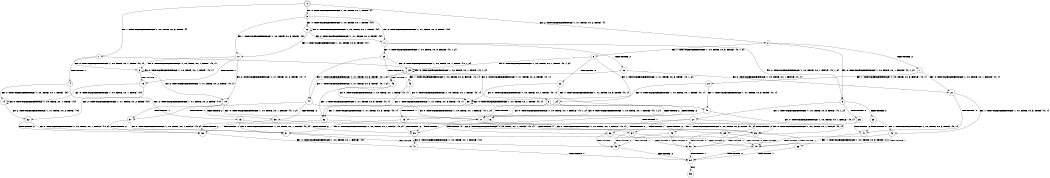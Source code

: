 digraph BCG {
size = "7, 10.5";
center = TRUE;
node [shape = circle];
0 [peripheries = 2];
0 -> 1 [label = "EX !1 !ATOMIC_EXCH_BRANCH (1, +0, TRUE, +0, 3, TRUE) !{}"];
0 -> 2 [label = "EX !2 !ATOMIC_EXCH_BRANCH (1, +1, TRUE, +0, 2, TRUE) !{}"];
0 -> 3 [label = "EX !0 !ATOMIC_EXCH_BRANCH (1, +0, TRUE, +0, 1, TRUE) !{}"];
1 -> 4 [label = "TERMINATE !1"];
1 -> 5 [label = "EX !2 !ATOMIC_EXCH_BRANCH (1, +1, TRUE, +0, 2, TRUE) !{0, 1}"];
1 -> 6 [label = "EX !0 !ATOMIC_EXCH_BRANCH (1, +0, TRUE, +0, 1, TRUE) !{0, 1}"];
2 -> 7 [label = "TERMINATE !2"];
2 -> 8 [label = "EX !1 !ATOMIC_EXCH_BRANCH (1, +0, TRUE, +0, 3, FALSE) !{0, 1, 2}"];
2 -> 9 [label = "EX !0 !ATOMIC_EXCH_BRANCH (1, +0, TRUE, +0, 1, FALSE) !{0, 1, 2}"];
3 -> 10 [label = "EX !1 !ATOMIC_EXCH_BRANCH (1, +0, TRUE, +0, 3, TRUE) !{0}"];
3 -> 11 [label = "EX !2 !ATOMIC_EXCH_BRANCH (1, +1, TRUE, +0, 2, TRUE) !{0}"];
3 -> 12 [label = "EX !0 !ATOMIC_EXCH_BRANCH (1, +0, TRUE, +0, 1, TRUE) !{0}"];
4 -> 13 [label = "EX !2 !ATOMIC_EXCH_BRANCH (1, +1, TRUE, +0, 2, TRUE) !{0}"];
4 -> 14 [label = "EX !0 !ATOMIC_EXCH_BRANCH (1, +0, TRUE, +0, 1, TRUE) !{0}"];
5 -> 15 [label = "TERMINATE !1"];
5 -> 16 [label = "TERMINATE !2"];
5 -> 17 [label = "EX !0 !ATOMIC_EXCH_BRANCH (1, +0, TRUE, +0, 1, FALSE) !{0, 1, 2}"];
6 -> 18 [label = "TERMINATE !1"];
6 -> 19 [label = "EX !2 !ATOMIC_EXCH_BRANCH (1, +1, TRUE, +0, 2, TRUE) !{0, 1}"];
6 -> 6 [label = "EX !0 !ATOMIC_EXCH_BRANCH (1, +0, TRUE, +0, 1, TRUE) !{0, 1}"];
7 -> 20 [label = "EX !1 !ATOMIC_EXCH_BRANCH (1, +0, TRUE, +0, 3, FALSE) !{0, 1}"];
7 -> 21 [label = "EX !0 !ATOMIC_EXCH_BRANCH (1, +0, TRUE, +0, 1, FALSE) !{0, 1}"];
8 -> 22 [label = "TERMINATE !2"];
8 -> 23 [label = "EX !0 !ATOMIC_EXCH_BRANCH (1, +0, TRUE, +0, 1, TRUE) !{0, 1, 2}"];
8 -> 24 [label = "EX !1 !ATOMIC_EXCH_BRANCH (1, +1, TRUE, +0, 3, TRUE) !{0, 1, 2}"];
9 -> 25 [label = "TERMINATE !2"];
9 -> 26 [label = "TERMINATE !0"];
9 -> 27 [label = "EX !1 !ATOMIC_EXCH_BRANCH (1, +0, TRUE, +0, 3, TRUE) !{0, 1, 2}"];
10 -> 18 [label = "TERMINATE !1"];
10 -> 19 [label = "EX !2 !ATOMIC_EXCH_BRANCH (1, +1, TRUE, +0, 2, TRUE) !{0, 1}"];
10 -> 6 [label = "EX !0 !ATOMIC_EXCH_BRANCH (1, +0, TRUE, +0, 1, TRUE) !{0, 1}"];
11 -> 28 [label = "TERMINATE !2"];
11 -> 29 [label = "EX !1 !ATOMIC_EXCH_BRANCH (1, +0, TRUE, +0, 3, FALSE) !{0, 1, 2}"];
11 -> 9 [label = "EX !0 !ATOMIC_EXCH_BRANCH (1, +0, TRUE, +0, 1, FALSE) !{0, 1, 2}"];
12 -> 10 [label = "EX !1 !ATOMIC_EXCH_BRANCH (1, +0, TRUE, +0, 3, TRUE) !{0}"];
12 -> 11 [label = "EX !2 !ATOMIC_EXCH_BRANCH (1, +1, TRUE, +0, 2, TRUE) !{0}"];
12 -> 12 [label = "EX !0 !ATOMIC_EXCH_BRANCH (1, +0, TRUE, +0, 1, TRUE) !{0}"];
13 -> 30 [label = "TERMINATE !2"];
13 -> 31 [label = "EX !0 !ATOMIC_EXCH_BRANCH (1, +0, TRUE, +0, 1, FALSE) !{0, 2}"];
14 -> 32 [label = "EX !2 !ATOMIC_EXCH_BRANCH (1, +1, TRUE, +0, 2, TRUE) !{0}"];
14 -> 14 [label = "EX !0 !ATOMIC_EXCH_BRANCH (1, +0, TRUE, +0, 1, TRUE) !{0}"];
15 -> 30 [label = "TERMINATE !2"];
15 -> 31 [label = "EX !0 !ATOMIC_EXCH_BRANCH (1, +0, TRUE, +0, 1, FALSE) !{0, 2}"];
16 -> 30 [label = "TERMINATE !1"];
16 -> 33 [label = "EX !0 !ATOMIC_EXCH_BRANCH (1, +0, TRUE, +0, 1, FALSE) !{0, 1}"];
17 -> 34 [label = "TERMINATE !1"];
17 -> 35 [label = "TERMINATE !2"];
17 -> 36 [label = "TERMINATE !0"];
18 -> 32 [label = "EX !2 !ATOMIC_EXCH_BRANCH (1, +1, TRUE, +0, 2, TRUE) !{0}"];
18 -> 14 [label = "EX !0 !ATOMIC_EXCH_BRANCH (1, +0, TRUE, +0, 1, TRUE) !{0}"];
19 -> 37 [label = "TERMINATE !1"];
19 -> 38 [label = "TERMINATE !2"];
19 -> 17 [label = "EX !0 !ATOMIC_EXCH_BRANCH (1, +0, TRUE, +0, 1, FALSE) !{0, 1, 2}"];
20 -> 39 [label = "EX !0 !ATOMIC_EXCH_BRANCH (1, +0, TRUE, +0, 1, TRUE) !{0, 1}"];
20 -> 40 [label = "EX !1 !ATOMIC_EXCH_BRANCH (1, +1, TRUE, +0, 3, TRUE) !{0, 1}"];
21 -> 41 [label = "TERMINATE !0"];
21 -> 42 [label = "EX !1 !ATOMIC_EXCH_BRANCH (1, +0, TRUE, +0, 3, TRUE) !{0, 1}"];
22 -> 39 [label = "EX !0 !ATOMIC_EXCH_BRANCH (1, +0, TRUE, +0, 1, TRUE) !{0, 1}"];
22 -> 40 [label = "EX !1 !ATOMIC_EXCH_BRANCH (1, +1, TRUE, +0, 3, TRUE) !{0, 1}"];
23 -> 43 [label = "TERMINATE !2"];
23 -> 44 [label = "EX !1 !ATOMIC_EXCH_BRANCH (1, +1, TRUE, +0, 3, TRUE) !{0, 1, 2}"];
23 -> 23 [label = "EX !0 !ATOMIC_EXCH_BRANCH (1, +0, TRUE, +0, 1, TRUE) !{0, 1, 2}"];
24 -> 15 [label = "TERMINATE !1"];
24 -> 16 [label = "TERMINATE !2"];
24 -> 17 [label = "EX !0 !ATOMIC_EXCH_BRANCH (1, +0, TRUE, +0, 1, FALSE) !{0, 1, 2}"];
25 -> 41 [label = "TERMINATE !0"];
25 -> 42 [label = "EX !1 !ATOMIC_EXCH_BRANCH (1, +0, TRUE, +0, 3, TRUE) !{0, 1}"];
26 -> 41 [label = "TERMINATE !2"];
26 -> 45 [label = "EX !1 !ATOMIC_EXCH_BRANCH (1, +0, TRUE, +0, 3, TRUE) !{1, 2}"];
27 -> 34 [label = "TERMINATE !1"];
27 -> 35 [label = "TERMINATE !2"];
27 -> 36 [label = "TERMINATE !0"];
28 -> 46 [label = "EX !1 !ATOMIC_EXCH_BRANCH (1, +0, TRUE, +0, 3, FALSE) !{0, 1}"];
28 -> 21 [label = "EX !0 !ATOMIC_EXCH_BRANCH (1, +0, TRUE, +0, 1, FALSE) !{0, 1}"];
29 -> 43 [label = "TERMINATE !2"];
29 -> 44 [label = "EX !1 !ATOMIC_EXCH_BRANCH (1, +1, TRUE, +0, 3, TRUE) !{0, 1, 2}"];
29 -> 23 [label = "EX !0 !ATOMIC_EXCH_BRANCH (1, +0, TRUE, +0, 1, TRUE) !{0, 1, 2}"];
30 -> 47 [label = "EX !0 !ATOMIC_EXCH_BRANCH (1, +0, TRUE, +0, 1, FALSE) !{0}"];
31 -> 48 [label = "TERMINATE !2"];
31 -> 49 [label = "TERMINATE !0"];
32 -> 50 [label = "TERMINATE !2"];
32 -> 31 [label = "EX !0 !ATOMIC_EXCH_BRANCH (1, +0, TRUE, +0, 1, FALSE) !{0, 2}"];
33 -> 48 [label = "TERMINATE !1"];
33 -> 51 [label = "TERMINATE !0"];
34 -> 48 [label = "TERMINATE !2"];
34 -> 49 [label = "TERMINATE !0"];
35 -> 48 [label = "TERMINATE !1"];
35 -> 51 [label = "TERMINATE !0"];
36 -> 49 [label = "TERMINATE !1"];
36 -> 51 [label = "TERMINATE !2"];
37 -> 50 [label = "TERMINATE !2"];
37 -> 31 [label = "EX !0 !ATOMIC_EXCH_BRANCH (1, +0, TRUE, +0, 1, FALSE) !{0, 2}"];
38 -> 50 [label = "TERMINATE !1"];
38 -> 33 [label = "EX !0 !ATOMIC_EXCH_BRANCH (1, +0, TRUE, +0, 1, FALSE) !{0, 1}"];
39 -> 52 [label = "EX !1 !ATOMIC_EXCH_BRANCH (1, +1, TRUE, +0, 3, TRUE) !{0, 1}"];
39 -> 39 [label = "EX !0 !ATOMIC_EXCH_BRANCH (1, +0, TRUE, +0, 1, TRUE) !{0, 1}"];
40 -> 30 [label = "TERMINATE !1"];
40 -> 33 [label = "EX !0 !ATOMIC_EXCH_BRANCH (1, +0, TRUE, +0, 1, FALSE) !{0, 1}"];
41 -> 53 [label = "EX !1 !ATOMIC_EXCH_BRANCH (1, +0, TRUE, +0, 3, TRUE) !{1}"];
42 -> 48 [label = "TERMINATE !1"];
42 -> 51 [label = "TERMINATE !0"];
43 -> 52 [label = "EX !1 !ATOMIC_EXCH_BRANCH (1, +1, TRUE, +0, 3, TRUE) !{0, 1}"];
43 -> 39 [label = "EX !0 !ATOMIC_EXCH_BRANCH (1, +0, TRUE, +0, 1, TRUE) !{0, 1}"];
44 -> 37 [label = "TERMINATE !1"];
44 -> 38 [label = "TERMINATE !2"];
44 -> 17 [label = "EX !0 !ATOMIC_EXCH_BRANCH (1, +0, TRUE, +0, 1, FALSE) !{0, 1, 2}"];
45 -> 49 [label = "TERMINATE !1"];
45 -> 51 [label = "TERMINATE !2"];
46 -> 52 [label = "EX !1 !ATOMIC_EXCH_BRANCH (1, +1, TRUE, +0, 3, TRUE) !{0, 1}"];
46 -> 39 [label = "EX !0 !ATOMIC_EXCH_BRANCH (1, +0, TRUE, +0, 1, TRUE) !{0, 1}"];
47 -> 54 [label = "TERMINATE !0"];
48 -> 54 [label = "TERMINATE !0"];
49 -> 54 [label = "TERMINATE !2"];
50 -> 47 [label = "EX !0 !ATOMIC_EXCH_BRANCH (1, +0, TRUE, +0, 1, FALSE) !{0}"];
51 -> 54 [label = "TERMINATE !1"];
52 -> 50 [label = "TERMINATE !1"];
52 -> 33 [label = "EX !0 !ATOMIC_EXCH_BRANCH (1, +0, TRUE, +0, 1, FALSE) !{0, 1}"];
53 -> 54 [label = "TERMINATE !1"];
54 -> 55 [label = "exit"];
}
